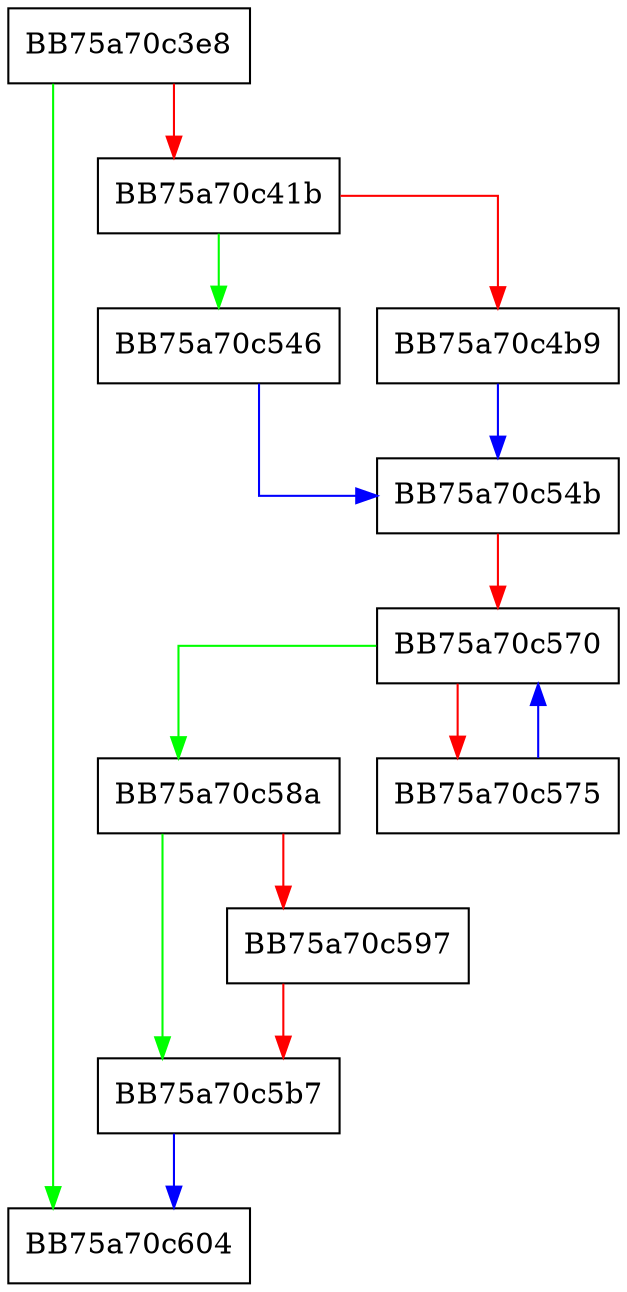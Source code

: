 digraph Shutdown {
  node [shape="box"];
  graph [splines=ortho];
  BB75a70c3e8 -> BB75a70c604 [color="green"];
  BB75a70c3e8 -> BB75a70c41b [color="red"];
  BB75a70c41b -> BB75a70c546 [color="green"];
  BB75a70c41b -> BB75a70c4b9 [color="red"];
  BB75a70c4b9 -> BB75a70c54b [color="blue"];
  BB75a70c546 -> BB75a70c54b [color="blue"];
  BB75a70c54b -> BB75a70c570 [color="red"];
  BB75a70c570 -> BB75a70c58a [color="green"];
  BB75a70c570 -> BB75a70c575 [color="red"];
  BB75a70c575 -> BB75a70c570 [color="blue"];
  BB75a70c58a -> BB75a70c5b7 [color="green"];
  BB75a70c58a -> BB75a70c597 [color="red"];
  BB75a70c597 -> BB75a70c5b7 [color="red"];
  BB75a70c5b7 -> BB75a70c604 [color="blue"];
}